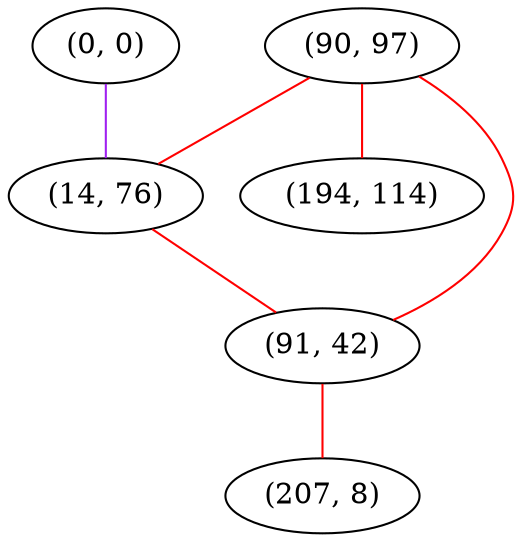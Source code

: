 graph "" {
"(0, 0)";
"(90, 97)";
"(194, 114)";
"(14, 76)";
"(91, 42)";
"(207, 8)";
"(0, 0)" -- "(14, 76)"  [color=purple, key=0, weight=4];
"(90, 97)" -- "(14, 76)"  [color=red, key=0, weight=1];
"(90, 97)" -- "(91, 42)"  [color=red, key=0, weight=1];
"(90, 97)" -- "(194, 114)"  [color=red, key=0, weight=1];
"(14, 76)" -- "(91, 42)"  [color=red, key=0, weight=1];
"(91, 42)" -- "(207, 8)"  [color=red, key=0, weight=1];
}
